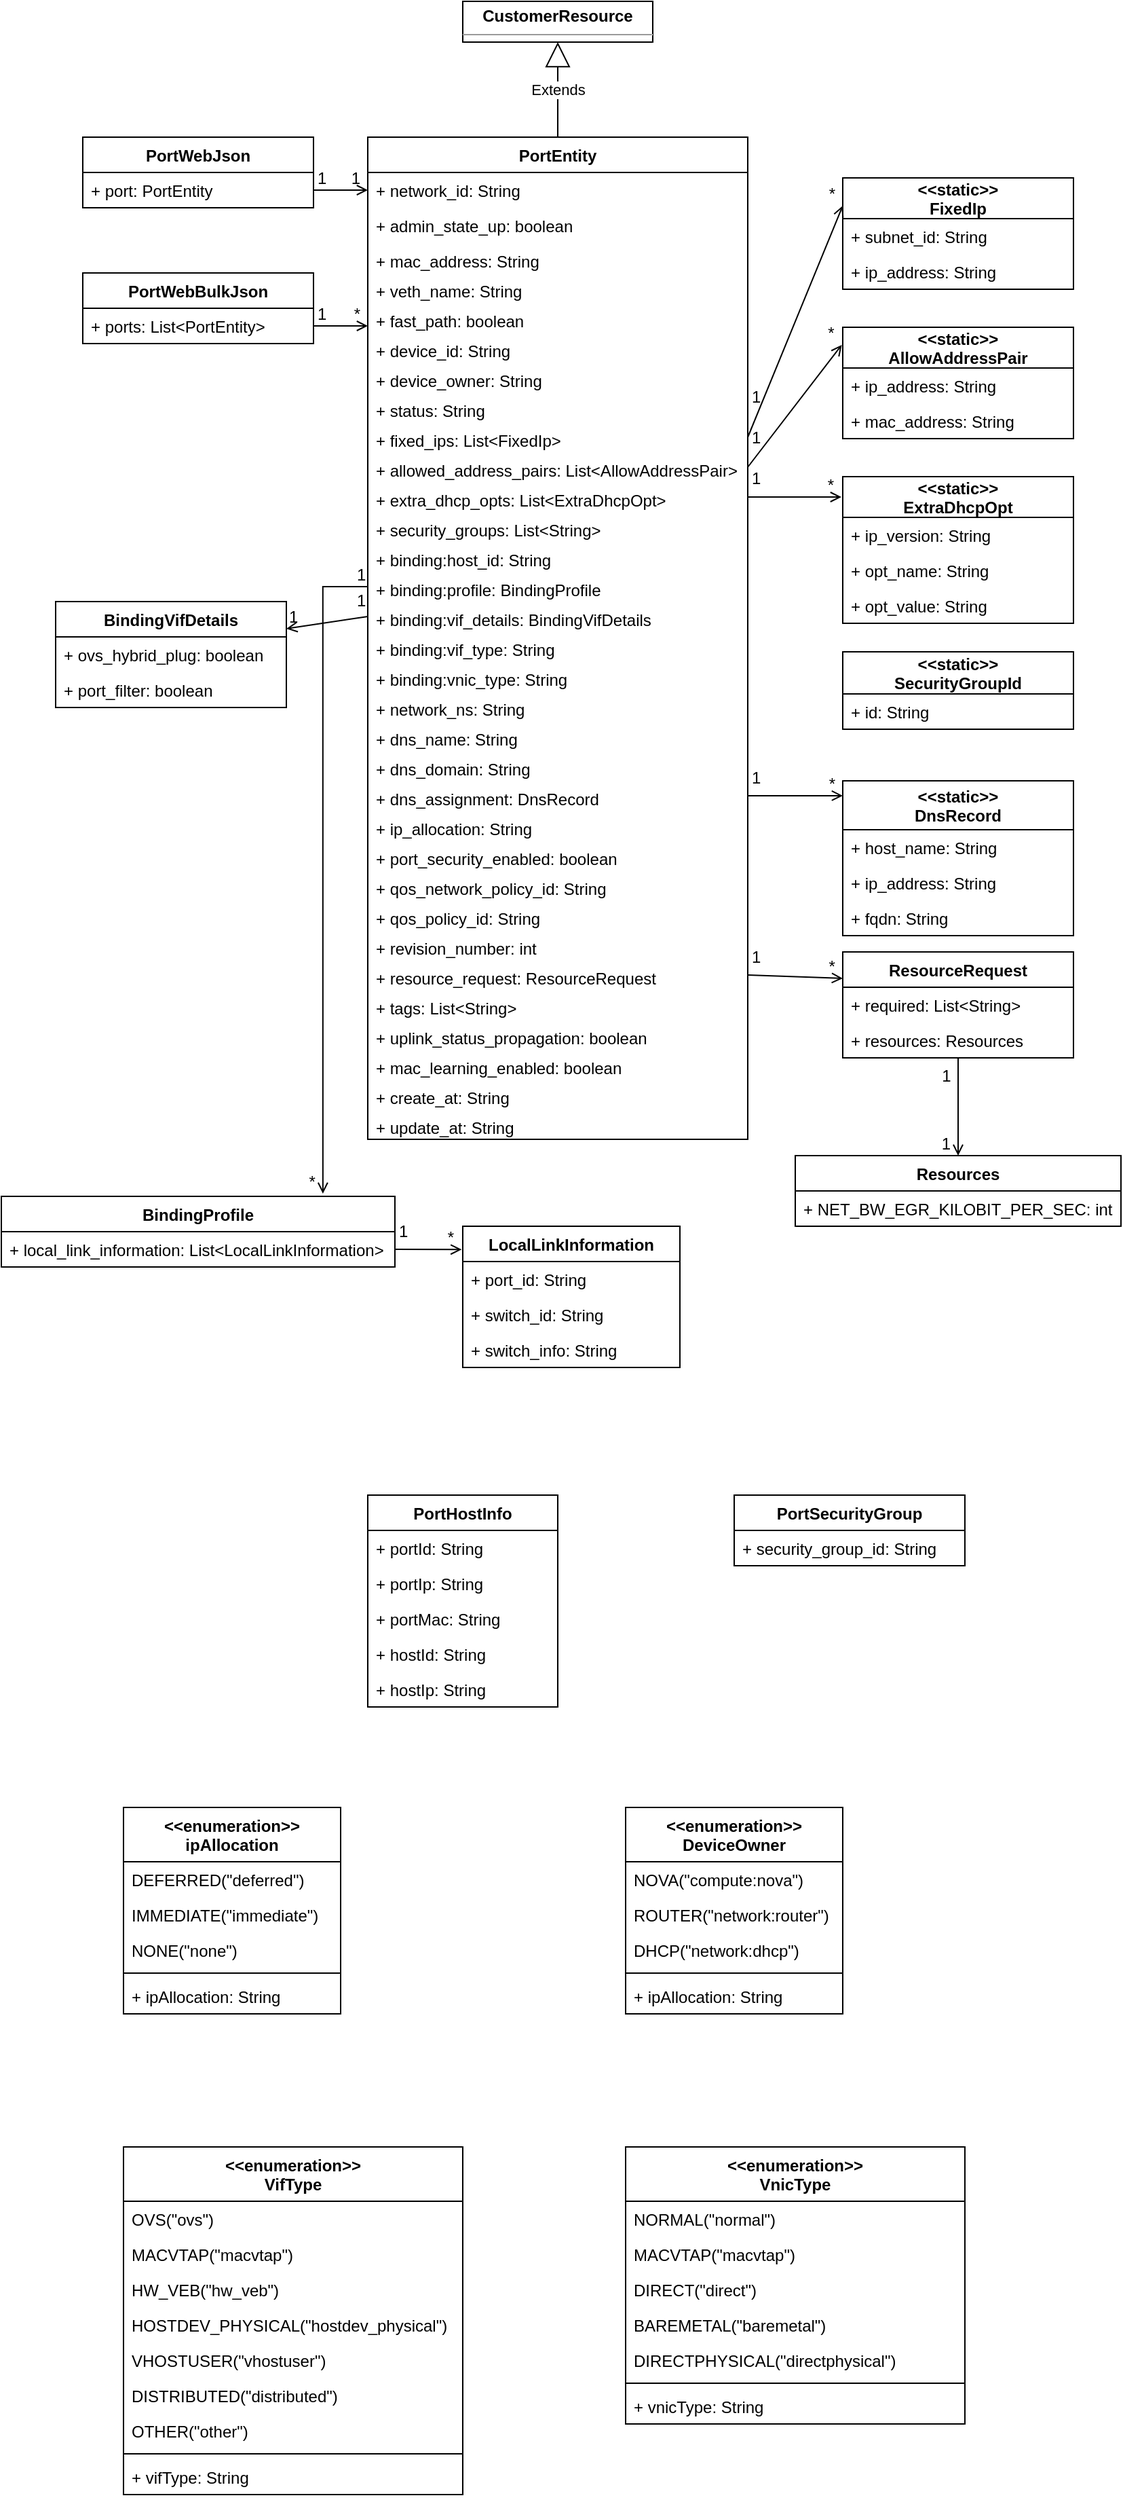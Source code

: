 <mxfile version="13.9.3" type="github">
  <diagram id="9fnl1yyOtG8HGjEEbUFA" name="Page-1">
    <mxGraphModel dx="869" dy="782" grid="1" gridSize="10" guides="1" tooltips="1" connect="1" arrows="1" fold="1" page="1" pageScale="1" pageWidth="850" pageHeight="1100" math="0" shadow="0">
      <root>
        <mxCell id="0" />
        <mxCell id="1" parent="0" />
        <mxCell id="BEwBUcMwAN_doqcmrtSP-1" value="PortEntity" style="swimlane;fontStyle=1;childLayout=stackLayout;horizontal=1;startSize=26;fillColor=none;horizontalStack=0;resizeParent=1;resizeParentMax=0;resizeLast=0;collapsible=1;marginBottom=0;" vertex="1" parent="1">
          <mxGeometry x="290" y="120" width="280" height="738" as="geometry">
            <mxRectangle x="290" y="120" width="80" height="26" as="alternateBounds" />
          </mxGeometry>
        </mxCell>
        <mxCell id="BEwBUcMwAN_doqcmrtSP-54" value="+ network_id: String" style="text;strokeColor=none;fillColor=none;align=left;verticalAlign=top;spacingLeft=4;spacingRight=4;overflow=hidden;rotatable=0;points=[[0,0.5],[1,0.5]];portConstraint=eastwest;" vertex="1" parent="BEwBUcMwAN_doqcmrtSP-1">
          <mxGeometry y="26" width="280" height="26" as="geometry" />
        </mxCell>
        <mxCell id="BEwBUcMwAN_doqcmrtSP-3" value="+ admin_state_up: boolean" style="text;strokeColor=none;fillColor=none;align=left;verticalAlign=top;spacingLeft=4;spacingRight=4;overflow=hidden;rotatable=0;points=[[0,0.5],[1,0.5]];portConstraint=eastwest;" vertex="1" parent="BEwBUcMwAN_doqcmrtSP-1">
          <mxGeometry y="52" width="280" height="26" as="geometry" />
        </mxCell>
        <mxCell id="BEwBUcMwAN_doqcmrtSP-4" value="+ mac_address: String&#xa;" style="text;strokeColor=none;fillColor=none;align=left;verticalAlign=top;spacingLeft=4;spacingRight=4;overflow=hidden;rotatable=0;points=[[0,0.5],[1,0.5]];portConstraint=eastwest;" vertex="1" parent="BEwBUcMwAN_doqcmrtSP-1">
          <mxGeometry y="78" width="280" height="22" as="geometry" />
        </mxCell>
        <mxCell id="BEwBUcMwAN_doqcmrtSP-5" value="+ veth_name: String&#xa;" style="text;strokeColor=none;fillColor=none;align=left;verticalAlign=top;spacingLeft=4;spacingRight=4;overflow=hidden;rotatable=0;points=[[0,0.5],[1,0.5]];portConstraint=eastwest;" vertex="1" parent="BEwBUcMwAN_doqcmrtSP-1">
          <mxGeometry y="100" width="280" height="22" as="geometry" />
        </mxCell>
        <mxCell id="BEwBUcMwAN_doqcmrtSP-6" value="+ fast_path: boolean&#xa;" style="text;strokeColor=none;fillColor=none;align=left;verticalAlign=top;spacingLeft=4;spacingRight=4;overflow=hidden;rotatable=0;points=[[0,0.5],[1,0.5]];portConstraint=eastwest;" vertex="1" parent="BEwBUcMwAN_doqcmrtSP-1">
          <mxGeometry y="122" width="280" height="22" as="geometry" />
        </mxCell>
        <mxCell id="BEwBUcMwAN_doqcmrtSP-7" value="+ device_id: String&#xa;" style="text;strokeColor=none;fillColor=none;align=left;verticalAlign=top;spacingLeft=4;spacingRight=4;overflow=hidden;rotatable=0;points=[[0,0.5],[1,0.5]];portConstraint=eastwest;" vertex="1" parent="BEwBUcMwAN_doqcmrtSP-1">
          <mxGeometry y="144" width="280" height="22" as="geometry" />
        </mxCell>
        <mxCell id="BEwBUcMwAN_doqcmrtSP-8" value="+ device_owner: String&#xa;" style="text;strokeColor=none;fillColor=none;align=left;verticalAlign=top;spacingLeft=4;spacingRight=4;overflow=hidden;rotatable=0;points=[[0,0.5],[1,0.5]];portConstraint=eastwest;" vertex="1" parent="BEwBUcMwAN_doqcmrtSP-1">
          <mxGeometry y="166" width="280" height="22" as="geometry" />
        </mxCell>
        <mxCell id="BEwBUcMwAN_doqcmrtSP-9" value="+ status: String&#xa;" style="text;strokeColor=none;fillColor=none;align=left;verticalAlign=top;spacingLeft=4;spacingRight=4;overflow=hidden;rotatable=0;points=[[0,0.5],[1,0.5]];portConstraint=eastwest;" vertex="1" parent="BEwBUcMwAN_doqcmrtSP-1">
          <mxGeometry y="188" width="280" height="22" as="geometry" />
        </mxCell>
        <mxCell id="BEwBUcMwAN_doqcmrtSP-10" value="+ fixed_ips: List&lt;FixedIp&gt;&#xa;" style="text;strokeColor=none;fillColor=none;align=left;verticalAlign=top;spacingLeft=4;spacingRight=4;overflow=hidden;rotatable=0;points=[[0,0.5],[1,0.5]];portConstraint=eastwest;" vertex="1" parent="BEwBUcMwAN_doqcmrtSP-1">
          <mxGeometry y="210" width="280" height="22" as="geometry" />
        </mxCell>
        <mxCell id="BEwBUcMwAN_doqcmrtSP-11" value="+ allowed_address_pairs: List&lt;AllowAddressPair&gt;&#xa;" style="text;strokeColor=none;fillColor=none;align=left;verticalAlign=top;spacingLeft=4;spacingRight=4;overflow=hidden;rotatable=0;points=[[0,0.5],[1,0.5]];portConstraint=eastwest;" vertex="1" parent="BEwBUcMwAN_doqcmrtSP-1">
          <mxGeometry y="232" width="280" height="22" as="geometry" />
        </mxCell>
        <mxCell id="BEwBUcMwAN_doqcmrtSP-12" value="+ extra_dhcp_opts: List&lt;ExtraDhcpOpt&gt;&#xa;" style="text;strokeColor=none;fillColor=none;align=left;verticalAlign=top;spacingLeft=4;spacingRight=4;overflow=hidden;rotatable=0;points=[[0,0.5],[1,0.5]];portConstraint=eastwest;" vertex="1" parent="BEwBUcMwAN_doqcmrtSP-1">
          <mxGeometry y="254" width="280" height="22" as="geometry" />
        </mxCell>
        <mxCell id="BEwBUcMwAN_doqcmrtSP-13" value="+ security_groups: List&lt;String&gt;&#xa;" style="text;strokeColor=none;fillColor=none;align=left;verticalAlign=top;spacingLeft=4;spacingRight=4;overflow=hidden;rotatable=0;points=[[0,0.5],[1,0.5]];portConstraint=eastwest;" vertex="1" parent="BEwBUcMwAN_doqcmrtSP-1">
          <mxGeometry y="276" width="280" height="22" as="geometry" />
        </mxCell>
        <mxCell id="BEwBUcMwAN_doqcmrtSP-14" value="+ binding:host_id: String" style="text;strokeColor=none;fillColor=none;align=left;verticalAlign=top;spacingLeft=4;spacingRight=4;overflow=hidden;rotatable=0;points=[[0,0.5],[1,0.5]];portConstraint=eastwest;" vertex="1" parent="BEwBUcMwAN_doqcmrtSP-1">
          <mxGeometry y="298" width="280" height="22" as="geometry" />
        </mxCell>
        <mxCell id="BEwBUcMwAN_doqcmrtSP-15" value="+ binding:profile: BindingProfile&#xa;" style="text;strokeColor=none;fillColor=none;align=left;verticalAlign=top;spacingLeft=4;spacingRight=4;overflow=hidden;rotatable=0;points=[[0,0.5],[1,0.5]];portConstraint=eastwest;" vertex="1" parent="BEwBUcMwAN_doqcmrtSP-1">
          <mxGeometry y="320" width="280" height="22" as="geometry" />
        </mxCell>
        <mxCell id="BEwBUcMwAN_doqcmrtSP-16" value="+ binding:vif_details: BindingVifDetails&#xa;" style="text;strokeColor=none;fillColor=none;align=left;verticalAlign=top;spacingLeft=4;spacingRight=4;overflow=hidden;rotatable=0;points=[[0,0.5],[1,0.5]];portConstraint=eastwest;" vertex="1" parent="BEwBUcMwAN_doqcmrtSP-1">
          <mxGeometry y="342" width="280" height="22" as="geometry" />
        </mxCell>
        <mxCell id="BEwBUcMwAN_doqcmrtSP-17" value="+ binding:vif_type: String&#xa;" style="text;strokeColor=none;fillColor=none;align=left;verticalAlign=top;spacingLeft=4;spacingRight=4;overflow=hidden;rotatable=0;points=[[0,0.5],[1,0.5]];portConstraint=eastwest;" vertex="1" parent="BEwBUcMwAN_doqcmrtSP-1">
          <mxGeometry y="364" width="280" height="22" as="geometry" />
        </mxCell>
        <mxCell id="BEwBUcMwAN_doqcmrtSP-18" value="+ binding:vnic_type: String&#xa;" style="text;strokeColor=none;fillColor=none;align=left;verticalAlign=top;spacingLeft=4;spacingRight=4;overflow=hidden;rotatable=0;points=[[0,0.5],[1,0.5]];portConstraint=eastwest;" vertex="1" parent="BEwBUcMwAN_doqcmrtSP-1">
          <mxGeometry y="386" width="280" height="22" as="geometry" />
        </mxCell>
        <mxCell id="BEwBUcMwAN_doqcmrtSP-19" value="+ network_ns: String&#xa;" style="text;strokeColor=none;fillColor=none;align=left;verticalAlign=top;spacingLeft=4;spacingRight=4;overflow=hidden;rotatable=0;points=[[0,0.5],[1,0.5]];portConstraint=eastwest;" vertex="1" parent="BEwBUcMwAN_doqcmrtSP-1">
          <mxGeometry y="408" width="280" height="22" as="geometry" />
        </mxCell>
        <mxCell id="BEwBUcMwAN_doqcmrtSP-20" value="+ dns_name: String&#xa;" style="text;strokeColor=none;fillColor=none;align=left;verticalAlign=top;spacingLeft=4;spacingRight=4;overflow=hidden;rotatable=0;points=[[0,0.5],[1,0.5]];portConstraint=eastwest;" vertex="1" parent="BEwBUcMwAN_doqcmrtSP-1">
          <mxGeometry y="430" width="280" height="22" as="geometry" />
        </mxCell>
        <mxCell id="BEwBUcMwAN_doqcmrtSP-21" value="+ dns_domain: String&#xa;" style="text;strokeColor=none;fillColor=none;align=left;verticalAlign=top;spacingLeft=4;spacingRight=4;overflow=hidden;rotatable=0;points=[[0,0.5],[1,0.5]];portConstraint=eastwest;" vertex="1" parent="BEwBUcMwAN_doqcmrtSP-1">
          <mxGeometry y="452" width="280" height="22" as="geometry" />
        </mxCell>
        <mxCell id="BEwBUcMwAN_doqcmrtSP-22" value="+ dns_assignment: DnsRecord&#xa;" style="text;strokeColor=none;fillColor=none;align=left;verticalAlign=top;spacingLeft=4;spacingRight=4;overflow=hidden;rotatable=0;points=[[0,0.5],[1,0.5]];portConstraint=eastwest;" vertex="1" parent="BEwBUcMwAN_doqcmrtSP-1">
          <mxGeometry y="474" width="280" height="22" as="geometry" />
        </mxCell>
        <mxCell id="BEwBUcMwAN_doqcmrtSP-23" value="+ ip_allocation: String" style="text;strokeColor=none;fillColor=none;align=left;verticalAlign=top;spacingLeft=4;spacingRight=4;overflow=hidden;rotatable=0;points=[[0,0.5],[1,0.5]];portConstraint=eastwest;" vertex="1" parent="BEwBUcMwAN_doqcmrtSP-1">
          <mxGeometry y="496" width="280" height="22" as="geometry" />
        </mxCell>
        <mxCell id="BEwBUcMwAN_doqcmrtSP-24" value="+ port_security_enabled: boolean" style="text;strokeColor=none;fillColor=none;align=left;verticalAlign=top;spacingLeft=4;spacingRight=4;overflow=hidden;rotatable=0;points=[[0,0.5],[1,0.5]];portConstraint=eastwest;" vertex="1" parent="BEwBUcMwAN_doqcmrtSP-1">
          <mxGeometry y="518" width="280" height="22" as="geometry" />
        </mxCell>
        <mxCell id="BEwBUcMwAN_doqcmrtSP-25" value="+ qos_network_policy_id: String" style="text;strokeColor=none;fillColor=none;align=left;verticalAlign=top;spacingLeft=4;spacingRight=4;overflow=hidden;rotatable=0;points=[[0,0.5],[1,0.5]];portConstraint=eastwest;" vertex="1" parent="BEwBUcMwAN_doqcmrtSP-1">
          <mxGeometry y="540" width="280" height="22" as="geometry" />
        </mxCell>
        <mxCell id="BEwBUcMwAN_doqcmrtSP-26" value="+ qos_policy_id: String&#xa;" style="text;strokeColor=none;fillColor=none;align=left;verticalAlign=top;spacingLeft=4;spacingRight=4;overflow=hidden;rotatable=0;points=[[0,0.5],[1,0.5]];portConstraint=eastwest;" vertex="1" parent="BEwBUcMwAN_doqcmrtSP-1">
          <mxGeometry y="562" width="280" height="22" as="geometry" />
        </mxCell>
        <mxCell id="BEwBUcMwAN_doqcmrtSP-31" value="+ revision_number: int&#xa;" style="text;strokeColor=none;fillColor=none;align=left;verticalAlign=top;spacingLeft=4;spacingRight=4;overflow=hidden;rotatable=0;points=[[0,0.5],[1,0.5]];portConstraint=eastwest;" vertex="1" parent="BEwBUcMwAN_doqcmrtSP-1">
          <mxGeometry y="584" width="280" height="22" as="geometry" />
        </mxCell>
        <mxCell id="BEwBUcMwAN_doqcmrtSP-32" value="+ resource_request: ResourceRequest" style="text;strokeColor=none;fillColor=none;align=left;verticalAlign=top;spacingLeft=4;spacingRight=4;overflow=hidden;rotatable=0;points=[[0,0.5],[1,0.5]];portConstraint=eastwest;" vertex="1" parent="BEwBUcMwAN_doqcmrtSP-1">
          <mxGeometry y="606" width="280" height="22" as="geometry" />
        </mxCell>
        <mxCell id="BEwBUcMwAN_doqcmrtSP-33" value="+ tags: List&lt;String&gt;&#xa;" style="text;strokeColor=none;fillColor=none;align=left;verticalAlign=top;spacingLeft=4;spacingRight=4;overflow=hidden;rotatable=0;points=[[0,0.5],[1,0.5]];portConstraint=eastwest;" vertex="1" parent="BEwBUcMwAN_doqcmrtSP-1">
          <mxGeometry y="628" width="280" height="22" as="geometry" />
        </mxCell>
        <mxCell id="BEwBUcMwAN_doqcmrtSP-34" value="+ uplink_status_propagation: boolean&#xa;" style="text;strokeColor=none;fillColor=none;align=left;verticalAlign=top;spacingLeft=4;spacingRight=4;overflow=hidden;rotatable=0;points=[[0,0.5],[1,0.5]];portConstraint=eastwest;" vertex="1" parent="BEwBUcMwAN_doqcmrtSP-1">
          <mxGeometry y="650" width="280" height="22" as="geometry" />
        </mxCell>
        <mxCell id="BEwBUcMwAN_doqcmrtSP-35" value="+ mac_learning_enabled: boolean&#xa;" style="text;strokeColor=none;fillColor=none;align=left;verticalAlign=top;spacingLeft=4;spacingRight=4;overflow=hidden;rotatable=0;points=[[0,0.5],[1,0.5]];portConstraint=eastwest;" vertex="1" parent="BEwBUcMwAN_doqcmrtSP-1">
          <mxGeometry y="672" width="280" height="22" as="geometry" />
        </mxCell>
        <mxCell id="BEwBUcMwAN_doqcmrtSP-38" value="+ create_at: String&#xa;" style="text;strokeColor=none;fillColor=none;align=left;verticalAlign=top;spacingLeft=4;spacingRight=4;overflow=hidden;rotatable=0;points=[[0,0.5],[1,0.5]];portConstraint=eastwest;" vertex="1" parent="BEwBUcMwAN_doqcmrtSP-1">
          <mxGeometry y="694" width="280" height="22" as="geometry" />
        </mxCell>
        <mxCell id="BEwBUcMwAN_doqcmrtSP-39" value="+ update_at: String&#xa;" style="text;strokeColor=none;fillColor=none;align=left;verticalAlign=top;spacingLeft=4;spacingRight=4;overflow=hidden;rotatable=0;points=[[0,0.5],[1,0.5]];portConstraint=eastwest;" vertex="1" parent="BEwBUcMwAN_doqcmrtSP-1">
          <mxGeometry y="716" width="280" height="22" as="geometry" />
        </mxCell>
        <mxCell id="BEwBUcMwAN_doqcmrtSP-40" value="Extends" style="endArrow=block;endSize=16;endFill=0;html=1;exitX=0.5;exitY=0;exitDx=0;exitDy=0;entryX=0.5;entryY=1;entryDx=0;entryDy=0;" edge="1" parent="1" source="BEwBUcMwAN_doqcmrtSP-1" target="BEwBUcMwAN_doqcmrtSP-46">
          <mxGeometry width="160" relative="1" as="geometry">
            <mxPoint x="300" y="30" as="sourcePoint" />
            <mxPoint x="405" y="40" as="targetPoint" />
          </mxGeometry>
        </mxCell>
        <mxCell id="BEwBUcMwAN_doqcmrtSP-41" value="PortWebJson" style="swimlane;fontStyle=1;childLayout=stackLayout;horizontal=1;startSize=26;fillColor=none;horizontalStack=0;resizeParent=1;resizeParentMax=0;resizeLast=0;collapsible=1;marginBottom=0;" vertex="1" parent="1">
          <mxGeometry x="80" y="120" width="170" height="52" as="geometry" />
        </mxCell>
        <mxCell id="BEwBUcMwAN_doqcmrtSP-42" value="+ port: PortEntity" style="text;strokeColor=none;fillColor=none;align=left;verticalAlign=top;spacingLeft=4;spacingRight=4;overflow=hidden;rotatable=0;points=[[0,0.5],[1,0.5]];portConstraint=eastwest;" vertex="1" parent="BEwBUcMwAN_doqcmrtSP-41">
          <mxGeometry y="26" width="170" height="26" as="geometry" />
        </mxCell>
        <mxCell id="BEwBUcMwAN_doqcmrtSP-43" value="" style="endArrow=open;shadow=0;strokeWidth=1;rounded=0;endFill=1;edgeStyle=elbowEdgeStyle;elbow=vertical;" edge="1" parent="1" source="BEwBUcMwAN_doqcmrtSP-42" target="BEwBUcMwAN_doqcmrtSP-1">
          <mxGeometry x="0.5" y="41" relative="1" as="geometry">
            <mxPoint x="160" y="200" as="sourcePoint" />
            <mxPoint x="260" y="200" as="targetPoint" />
            <mxPoint x="-40" y="32" as="offset" />
            <Array as="points">
              <mxPoint x="260" y="159" />
              <mxPoint x="250" y="180" />
              <mxPoint x="270" y="159" />
              <mxPoint x="260" y="139" />
              <mxPoint x="280" y="85" />
            </Array>
          </mxGeometry>
        </mxCell>
        <mxCell id="BEwBUcMwAN_doqcmrtSP-44" value="1" style="resizable=0;align=left;verticalAlign=bottom;labelBackgroundColor=none;fontSize=12;" connectable="0" vertex="1" parent="BEwBUcMwAN_doqcmrtSP-43">
          <mxGeometry x="-1" relative="1" as="geometry">
            <mxPoint x="1" as="offset" />
          </mxGeometry>
        </mxCell>
        <mxCell id="BEwBUcMwAN_doqcmrtSP-45" value="1" style="resizable=0;align=right;verticalAlign=bottom;labelBackgroundColor=none;fontSize=12;" connectable="0" vertex="1" parent="BEwBUcMwAN_doqcmrtSP-43">
          <mxGeometry x="1" relative="1" as="geometry">
            <mxPoint x="-4" as="offset" />
          </mxGeometry>
        </mxCell>
        <mxCell id="BEwBUcMwAN_doqcmrtSP-46" value="&lt;p style=&quot;margin: 0px ; margin-top: 4px ; text-align: center&quot;&gt;&lt;b&gt;CustomerResource&lt;/b&gt;&lt;/p&gt;&lt;hr size=&quot;1&quot;&gt;&lt;div style=&quot;height: 2px&quot;&gt;&lt;/div&gt;" style="verticalAlign=top;align=left;overflow=fill;fontSize=12;fontFamily=Helvetica;html=1;" vertex="1" parent="1">
          <mxGeometry x="360" y="20" width="140" height="30" as="geometry" />
        </mxCell>
        <mxCell id="BEwBUcMwAN_doqcmrtSP-47" value="PortWebBulkJson" style="swimlane;fontStyle=1;childLayout=stackLayout;horizontal=1;startSize=26;fillColor=none;horizontalStack=0;resizeParent=1;resizeParentMax=0;resizeLast=0;collapsible=1;marginBottom=0;" vertex="1" parent="1">
          <mxGeometry x="80" y="220" width="170" height="52" as="geometry" />
        </mxCell>
        <mxCell id="BEwBUcMwAN_doqcmrtSP-48" value="+ ports: List&lt;PortEntity&gt;" style="text;strokeColor=none;fillColor=none;align=left;verticalAlign=top;spacingLeft=4;spacingRight=4;overflow=hidden;rotatable=0;points=[[0,0.5],[1,0.5]];portConstraint=eastwest;" vertex="1" parent="BEwBUcMwAN_doqcmrtSP-47">
          <mxGeometry y="26" width="170" height="26" as="geometry" />
        </mxCell>
        <mxCell id="BEwBUcMwAN_doqcmrtSP-49" value="" style="endArrow=open;shadow=0;strokeWidth=1;rounded=0;endFill=1;edgeStyle=elbowEdgeStyle;elbow=vertical;" edge="1" parent="1" source="BEwBUcMwAN_doqcmrtSP-48" target="BEwBUcMwAN_doqcmrtSP-1">
          <mxGeometry x="0.5" y="41" relative="1" as="geometry">
            <mxPoint x="260" y="169" as="sourcePoint" />
            <mxPoint x="300" y="169" as="targetPoint" />
            <mxPoint x="-40" y="32" as="offset" />
            <Array as="points">
              <mxPoint x="280" y="259" />
              <mxPoint x="260" y="190" />
              <mxPoint x="280" y="169" />
              <mxPoint x="270" y="149" />
              <mxPoint x="290" y="95" />
            </Array>
          </mxGeometry>
        </mxCell>
        <mxCell id="BEwBUcMwAN_doqcmrtSP-50" value="1" style="resizable=0;align=left;verticalAlign=bottom;labelBackgroundColor=none;fontSize=12;" connectable="0" vertex="1" parent="BEwBUcMwAN_doqcmrtSP-49">
          <mxGeometry x="-1" relative="1" as="geometry">
            <mxPoint x="1" as="offset" />
          </mxGeometry>
        </mxCell>
        <mxCell id="BEwBUcMwAN_doqcmrtSP-51" value="*" style="resizable=0;align=right;verticalAlign=bottom;labelBackgroundColor=none;fontSize=12;" connectable="0" vertex="1" parent="BEwBUcMwAN_doqcmrtSP-49">
          <mxGeometry x="1" relative="1" as="geometry">
            <mxPoint x="-4" as="offset" />
          </mxGeometry>
        </mxCell>
        <mxCell id="BEwBUcMwAN_doqcmrtSP-55" value="&lt;&lt;static&gt;&gt;&#xa;FixedIp" style="swimlane;fontStyle=1;childLayout=stackLayout;horizontal=1;startSize=30;fillColor=none;horizontalStack=0;resizeParent=1;resizeParentMax=0;resizeLast=0;collapsible=1;marginBottom=0;" vertex="1" parent="1">
          <mxGeometry x="640" y="150" width="170" height="82" as="geometry" />
        </mxCell>
        <mxCell id="BEwBUcMwAN_doqcmrtSP-56" value="+ subnet_id: String" style="text;strokeColor=none;fillColor=none;align=left;verticalAlign=top;spacingLeft=4;spacingRight=4;overflow=hidden;rotatable=0;points=[[0,0.5],[1,0.5]];portConstraint=eastwest;" vertex="1" parent="BEwBUcMwAN_doqcmrtSP-55">
          <mxGeometry y="30" width="170" height="26" as="geometry" />
        </mxCell>
        <mxCell id="BEwBUcMwAN_doqcmrtSP-57" value="+ ip_address: String" style="text;strokeColor=none;fillColor=none;align=left;verticalAlign=top;spacingLeft=4;spacingRight=4;overflow=hidden;rotatable=0;points=[[0,0.5],[1,0.5]];portConstraint=eastwest;" vertex="1" parent="BEwBUcMwAN_doqcmrtSP-55">
          <mxGeometry y="56" width="170" height="26" as="geometry" />
        </mxCell>
        <mxCell id="BEwBUcMwAN_doqcmrtSP-58" value="&lt;&lt;static&gt;&gt;&#xa;AllowAddressPair" style="swimlane;fontStyle=1;childLayout=stackLayout;horizontal=1;startSize=30;fillColor=none;horizontalStack=0;resizeParent=1;resizeParentMax=0;resizeLast=0;collapsible=1;marginBottom=0;" vertex="1" parent="1">
          <mxGeometry x="640" y="260" width="170" height="82" as="geometry" />
        </mxCell>
        <mxCell id="BEwBUcMwAN_doqcmrtSP-60" value="+ ip_address: String" style="text;strokeColor=none;fillColor=none;align=left;verticalAlign=top;spacingLeft=4;spacingRight=4;overflow=hidden;rotatable=0;points=[[0,0.5],[1,0.5]];portConstraint=eastwest;" vertex="1" parent="BEwBUcMwAN_doqcmrtSP-58">
          <mxGeometry y="30" width="170" height="26" as="geometry" />
        </mxCell>
        <mxCell id="BEwBUcMwAN_doqcmrtSP-59" value="+ mac_address: String" style="text;strokeColor=none;fillColor=none;align=left;verticalAlign=top;spacingLeft=4;spacingRight=4;overflow=hidden;rotatable=0;points=[[0,0.5],[1,0.5]];portConstraint=eastwest;" vertex="1" parent="BEwBUcMwAN_doqcmrtSP-58">
          <mxGeometry y="56" width="170" height="26" as="geometry" />
        </mxCell>
        <mxCell id="BEwBUcMwAN_doqcmrtSP-61" value="&lt;&lt;static&gt;&gt;&#xa;ExtraDhcpOpt" style="swimlane;fontStyle=1;childLayout=stackLayout;horizontal=1;startSize=30;fillColor=none;horizontalStack=0;resizeParent=1;resizeParentMax=0;resizeLast=0;collapsible=1;marginBottom=0;" vertex="1" parent="1">
          <mxGeometry x="640" y="370" width="170" height="108" as="geometry" />
        </mxCell>
        <mxCell id="BEwBUcMwAN_doqcmrtSP-62" value="+ ip_version: String" style="text;strokeColor=none;fillColor=none;align=left;verticalAlign=top;spacingLeft=4;spacingRight=4;overflow=hidden;rotatable=0;points=[[0,0.5],[1,0.5]];portConstraint=eastwest;" vertex="1" parent="BEwBUcMwAN_doqcmrtSP-61">
          <mxGeometry y="30" width="170" height="26" as="geometry" />
        </mxCell>
        <mxCell id="BEwBUcMwAN_doqcmrtSP-63" value="+ opt_name: String" style="text;strokeColor=none;fillColor=none;align=left;verticalAlign=top;spacingLeft=4;spacingRight=4;overflow=hidden;rotatable=0;points=[[0,0.5],[1,0.5]];portConstraint=eastwest;" vertex="1" parent="BEwBUcMwAN_doqcmrtSP-61">
          <mxGeometry y="56" width="170" height="26" as="geometry" />
        </mxCell>
        <mxCell id="BEwBUcMwAN_doqcmrtSP-64" value="+ opt_value: String" style="text;strokeColor=none;fillColor=none;align=left;verticalAlign=top;spacingLeft=4;spacingRight=4;overflow=hidden;rotatable=0;points=[[0,0.5],[1,0.5]];portConstraint=eastwest;" vertex="1" parent="BEwBUcMwAN_doqcmrtSP-61">
          <mxGeometry y="82" width="170" height="26" as="geometry" />
        </mxCell>
        <mxCell id="BEwBUcMwAN_doqcmrtSP-65" value="&lt;&lt;static&gt;&gt;&#xa;SecurityGroupId" style="swimlane;fontStyle=1;childLayout=stackLayout;horizontal=1;startSize=31;fillColor=none;horizontalStack=0;resizeParent=1;resizeParentMax=0;resizeLast=0;collapsible=1;marginBottom=0;" vertex="1" parent="1">
          <mxGeometry x="640" y="499" width="170" height="57" as="geometry" />
        </mxCell>
        <mxCell id="BEwBUcMwAN_doqcmrtSP-66" value="+ id: String" style="text;strokeColor=none;fillColor=none;align=left;verticalAlign=top;spacingLeft=4;spacingRight=4;overflow=hidden;rotatable=0;points=[[0,0.5],[1,0.5]];portConstraint=eastwest;" vertex="1" parent="BEwBUcMwAN_doqcmrtSP-65">
          <mxGeometry y="31" width="170" height="26" as="geometry" />
        </mxCell>
        <mxCell id="BEwBUcMwAN_doqcmrtSP-68" value="&lt;&lt;static&gt;&gt;&#xa;DnsRecord" style="swimlane;fontStyle=1;childLayout=stackLayout;horizontal=1;startSize=36;fillColor=none;horizontalStack=0;resizeParent=1;resizeParentMax=0;resizeLast=0;collapsible=1;marginBottom=0;" vertex="1" parent="1">
          <mxGeometry x="640" y="594" width="170" height="114" as="geometry" />
        </mxCell>
        <mxCell id="BEwBUcMwAN_doqcmrtSP-69" value="+ host_name: String" style="text;strokeColor=none;fillColor=none;align=left;verticalAlign=top;spacingLeft=4;spacingRight=4;overflow=hidden;rotatable=0;points=[[0,0.5],[1,0.5]];portConstraint=eastwest;" vertex="1" parent="BEwBUcMwAN_doqcmrtSP-68">
          <mxGeometry y="36" width="170" height="26" as="geometry" />
        </mxCell>
        <mxCell id="BEwBUcMwAN_doqcmrtSP-70" value="+ ip_address: String" style="text;strokeColor=none;fillColor=none;align=left;verticalAlign=top;spacingLeft=4;spacingRight=4;overflow=hidden;rotatable=0;points=[[0,0.5],[1,0.5]];portConstraint=eastwest;" vertex="1" parent="BEwBUcMwAN_doqcmrtSP-68">
          <mxGeometry y="62" width="170" height="26" as="geometry" />
        </mxCell>
        <mxCell id="BEwBUcMwAN_doqcmrtSP-71" value="+ fqdn: String" style="text;strokeColor=none;fillColor=none;align=left;verticalAlign=top;spacingLeft=4;spacingRight=4;overflow=hidden;rotatable=0;points=[[0,0.5],[1,0.5]];portConstraint=eastwest;" vertex="1" parent="BEwBUcMwAN_doqcmrtSP-68">
          <mxGeometry y="88" width="170" height="26" as="geometry" />
        </mxCell>
        <mxCell id="BEwBUcMwAN_doqcmrtSP-72" value="BindingProfile" style="swimlane;fontStyle=1;childLayout=stackLayout;horizontal=1;startSize=26;fillColor=none;horizontalStack=0;resizeParent=1;resizeParentMax=0;resizeLast=0;collapsible=1;marginBottom=0;" vertex="1" parent="1">
          <mxGeometry x="20" y="900" width="290" height="52" as="geometry" />
        </mxCell>
        <mxCell id="BEwBUcMwAN_doqcmrtSP-73" value="+ local_link_information: List&lt;LocalLinkInformation&gt;" style="text;strokeColor=none;fillColor=none;align=left;verticalAlign=top;spacingLeft=4;spacingRight=4;overflow=hidden;rotatable=0;points=[[0,0.5],[1,0.5]];portConstraint=eastwest;" vertex="1" parent="BEwBUcMwAN_doqcmrtSP-72">
          <mxGeometry y="26" width="290" height="26" as="geometry" />
        </mxCell>
        <mxCell id="BEwBUcMwAN_doqcmrtSP-74" value="LocalLinkInformation" style="swimlane;fontStyle=1;childLayout=stackLayout;horizontal=1;startSize=26;fillColor=none;horizontalStack=0;resizeParent=1;resizeParentMax=0;resizeLast=0;collapsible=1;marginBottom=0;" vertex="1" parent="1">
          <mxGeometry x="360" y="922" width="160" height="104" as="geometry" />
        </mxCell>
        <mxCell id="BEwBUcMwAN_doqcmrtSP-75" value="+ port_id: String" style="text;strokeColor=none;fillColor=none;align=left;verticalAlign=top;spacingLeft=4;spacingRight=4;overflow=hidden;rotatable=0;points=[[0,0.5],[1,0.5]];portConstraint=eastwest;" vertex="1" parent="BEwBUcMwAN_doqcmrtSP-74">
          <mxGeometry y="26" width="160" height="26" as="geometry" />
        </mxCell>
        <mxCell id="BEwBUcMwAN_doqcmrtSP-76" value="+ switch_id: String" style="text;strokeColor=none;fillColor=none;align=left;verticalAlign=top;spacingLeft=4;spacingRight=4;overflow=hidden;rotatable=0;points=[[0,0.5],[1,0.5]];portConstraint=eastwest;" vertex="1" parent="BEwBUcMwAN_doqcmrtSP-74">
          <mxGeometry y="52" width="160" height="26" as="geometry" />
        </mxCell>
        <mxCell id="BEwBUcMwAN_doqcmrtSP-77" value="+ switch_info: String" style="text;strokeColor=none;fillColor=none;align=left;verticalAlign=top;spacingLeft=4;spacingRight=4;overflow=hidden;rotatable=0;points=[[0,0.5],[1,0.5]];portConstraint=eastwest;" vertex="1" parent="BEwBUcMwAN_doqcmrtSP-74">
          <mxGeometry y="78" width="160" height="26" as="geometry" />
        </mxCell>
        <mxCell id="BEwBUcMwAN_doqcmrtSP-78" value="BindingVifDetails" style="swimlane;fontStyle=1;childLayout=stackLayout;horizontal=1;startSize=26;fillColor=none;horizontalStack=0;resizeParent=1;resizeParentMax=0;resizeLast=0;collapsible=1;marginBottom=0;" vertex="1" parent="1">
          <mxGeometry x="60" y="462" width="170" height="78" as="geometry" />
        </mxCell>
        <mxCell id="BEwBUcMwAN_doqcmrtSP-79" value="+ ovs_hybrid_plug: boolean" style="text;strokeColor=none;fillColor=none;align=left;verticalAlign=top;spacingLeft=4;spacingRight=4;overflow=hidden;rotatable=0;points=[[0,0.5],[1,0.5]];portConstraint=eastwest;" vertex="1" parent="BEwBUcMwAN_doqcmrtSP-78">
          <mxGeometry y="26" width="170" height="26" as="geometry" />
        </mxCell>
        <mxCell id="BEwBUcMwAN_doqcmrtSP-80" value="+ port_filter: boolean" style="text;strokeColor=none;fillColor=none;align=left;verticalAlign=top;spacingLeft=4;spacingRight=4;overflow=hidden;rotatable=0;points=[[0,0.5],[1,0.5]];portConstraint=eastwest;" vertex="1" parent="BEwBUcMwAN_doqcmrtSP-78">
          <mxGeometry y="52" width="170" height="26" as="geometry" />
        </mxCell>
        <mxCell id="BEwBUcMwAN_doqcmrtSP-81" value="" style="endArrow=open;shadow=0;strokeWidth=1;rounded=0;endFill=1;elbow=vertical;entryX=0;entryY=0.25;entryDx=0;entryDy=0;exitX=1;exitY=0.5;exitDx=0;exitDy=0;" edge="1" parent="1" source="BEwBUcMwAN_doqcmrtSP-10" target="BEwBUcMwAN_doqcmrtSP-55">
          <mxGeometry x="0.5" y="41" relative="1" as="geometry">
            <mxPoint x="580" y="208.41" as="sourcePoint" />
            <mxPoint x="620" y="208.41" as="targetPoint" />
            <mxPoint x="-40" y="32" as="offset" />
          </mxGeometry>
        </mxCell>
        <mxCell id="BEwBUcMwAN_doqcmrtSP-82" value="1" style="resizable=0;align=left;verticalAlign=bottom;labelBackgroundColor=none;fontSize=12;" connectable="0" vertex="1" parent="BEwBUcMwAN_doqcmrtSP-81">
          <mxGeometry x="-1" relative="1" as="geometry">
            <mxPoint x="1" y="-21" as="offset" />
          </mxGeometry>
        </mxCell>
        <mxCell id="BEwBUcMwAN_doqcmrtSP-83" value="*" style="resizable=0;align=right;verticalAlign=bottom;labelBackgroundColor=none;fontSize=12;" connectable="0" vertex="1" parent="BEwBUcMwAN_doqcmrtSP-81">
          <mxGeometry x="1" relative="1" as="geometry">
            <mxPoint x="-4" as="offset" />
          </mxGeometry>
        </mxCell>
        <mxCell id="BEwBUcMwAN_doqcmrtSP-84" value="" style="endArrow=open;shadow=0;strokeWidth=1;rounded=0;endFill=1;elbow=vertical;entryX=-0.004;entryY=0.158;entryDx=0;entryDy=0;entryPerimeter=0;exitX=1;exitY=0.5;exitDx=0;exitDy=0;" edge="1" parent="1" source="BEwBUcMwAN_doqcmrtSP-11" target="BEwBUcMwAN_doqcmrtSP-58">
          <mxGeometry x="0.5" y="41" relative="1" as="geometry">
            <mxPoint x="570.0" y="371.5" as="sourcePoint" />
            <mxPoint x="640.0" y="200" as="targetPoint" />
            <mxPoint x="-40" y="32" as="offset" />
          </mxGeometry>
        </mxCell>
        <mxCell id="BEwBUcMwAN_doqcmrtSP-85" value="1" style="resizable=0;align=left;verticalAlign=bottom;labelBackgroundColor=none;fontSize=12;" connectable="0" vertex="1" parent="BEwBUcMwAN_doqcmrtSP-84">
          <mxGeometry x="-1" relative="1" as="geometry">
            <mxPoint x="1" y="-13" as="offset" />
          </mxGeometry>
        </mxCell>
        <mxCell id="BEwBUcMwAN_doqcmrtSP-86" value="*" style="resizable=0;align=right;verticalAlign=bottom;labelBackgroundColor=none;fontSize=12;" connectable="0" vertex="1" parent="BEwBUcMwAN_doqcmrtSP-84">
          <mxGeometry x="1" relative="1" as="geometry">
            <mxPoint x="-4" as="offset" />
          </mxGeometry>
        </mxCell>
        <mxCell id="BEwBUcMwAN_doqcmrtSP-87" value="" style="endArrow=open;shadow=0;strokeWidth=1;rounded=0;endFill=1;elbow=vertical;exitX=1;exitY=0.5;exitDx=0;exitDy=0;" edge="1" parent="1" source="BEwBUcMwAN_doqcmrtSP-12">
          <mxGeometry x="0.5" y="41" relative="1" as="geometry">
            <mxPoint x="570.0" y="460" as="sourcePoint" />
            <mxPoint x="639" y="385" as="targetPoint" />
            <mxPoint x="-40" y="32" as="offset" />
          </mxGeometry>
        </mxCell>
        <mxCell id="BEwBUcMwAN_doqcmrtSP-88" value="1" style="resizable=0;align=left;verticalAlign=bottom;labelBackgroundColor=none;fontSize=12;" connectable="0" vertex="1" parent="BEwBUcMwAN_doqcmrtSP-87">
          <mxGeometry x="-1" relative="1" as="geometry">
            <mxPoint x="1" y="-5" as="offset" />
          </mxGeometry>
        </mxCell>
        <mxCell id="BEwBUcMwAN_doqcmrtSP-89" value="*" style="resizable=0;align=right;verticalAlign=bottom;labelBackgroundColor=none;fontSize=12;" connectable="0" vertex="1" parent="BEwBUcMwAN_doqcmrtSP-87">
          <mxGeometry x="1" relative="1" as="geometry">
            <mxPoint x="-4" as="offset" />
          </mxGeometry>
        </mxCell>
        <mxCell id="BEwBUcMwAN_doqcmrtSP-90" value="" style="endArrow=open;shadow=0;strokeWidth=1;rounded=0;endFill=1;elbow=vertical;entryX=0;entryY=0.096;entryDx=0;entryDy=0;entryPerimeter=0;" edge="1" parent="1" source="BEwBUcMwAN_doqcmrtSP-22" target="BEwBUcMwAN_doqcmrtSP-68">
          <mxGeometry x="0.5" y="41" relative="1" as="geometry">
            <mxPoint x="570.0" y="602.68" as="sourcePoint" />
            <mxPoint x="639.32" y="520.004" as="targetPoint" />
            <mxPoint x="-40" y="32" as="offset" />
          </mxGeometry>
        </mxCell>
        <mxCell id="BEwBUcMwAN_doqcmrtSP-91" value="1" style="resizable=0;align=left;verticalAlign=bottom;labelBackgroundColor=none;fontSize=12;" connectable="0" vertex="1" parent="BEwBUcMwAN_doqcmrtSP-90">
          <mxGeometry x="-1" relative="1" as="geometry">
            <mxPoint x="1" y="-4.32" as="offset" />
          </mxGeometry>
        </mxCell>
        <mxCell id="BEwBUcMwAN_doqcmrtSP-92" value="*" style="resizable=0;align=right;verticalAlign=bottom;labelBackgroundColor=none;fontSize=12;" connectable="0" vertex="1" parent="BEwBUcMwAN_doqcmrtSP-90">
          <mxGeometry x="1" relative="1" as="geometry">
            <mxPoint x="-4" as="offset" />
          </mxGeometry>
        </mxCell>
        <mxCell id="BEwBUcMwAN_doqcmrtSP-93" value="ResourceRequest" style="swimlane;fontStyle=1;childLayout=stackLayout;horizontal=1;startSize=26;fillColor=none;horizontalStack=0;resizeParent=1;resizeParentMax=0;resizeLast=0;collapsible=1;marginBottom=0;" vertex="1" parent="1">
          <mxGeometry x="640" y="720" width="170" height="78" as="geometry" />
        </mxCell>
        <mxCell id="BEwBUcMwAN_doqcmrtSP-94" value="+ required: List&lt;String&gt;" style="text;strokeColor=none;fillColor=none;align=left;verticalAlign=top;spacingLeft=4;spacingRight=4;overflow=hidden;rotatable=0;points=[[0,0.5],[1,0.5]];portConstraint=eastwest;" vertex="1" parent="BEwBUcMwAN_doqcmrtSP-93">
          <mxGeometry y="26" width="170" height="26" as="geometry" />
        </mxCell>
        <mxCell id="BEwBUcMwAN_doqcmrtSP-95" value="+ resources: Resources" style="text;strokeColor=none;fillColor=none;align=left;verticalAlign=top;spacingLeft=4;spacingRight=4;overflow=hidden;rotatable=0;points=[[0,0.5],[1,0.5]];portConstraint=eastwest;" vertex="1" parent="BEwBUcMwAN_doqcmrtSP-93">
          <mxGeometry y="52" width="170" height="26" as="geometry" />
        </mxCell>
        <mxCell id="BEwBUcMwAN_doqcmrtSP-96" value="" style="endArrow=open;shadow=0;strokeWidth=1;rounded=0;endFill=1;elbow=vertical;exitX=1;exitY=0.5;exitDx=0;exitDy=0;entryX=0;entryY=0.25;entryDx=0;entryDy=0;" edge="1" parent="1" source="BEwBUcMwAN_doqcmrtSP-32" target="BEwBUcMwAN_doqcmrtSP-93">
          <mxGeometry x="0.5" y="41" relative="1" as="geometry">
            <mxPoint x="570.0" y="740.343" as="sourcePoint" />
            <mxPoint x="637" y="732" as="targetPoint" />
            <mxPoint x="-40" y="32" as="offset" />
          </mxGeometry>
        </mxCell>
        <mxCell id="BEwBUcMwAN_doqcmrtSP-97" value="1" style="resizable=0;align=left;verticalAlign=bottom;labelBackgroundColor=none;fontSize=12;" connectable="0" vertex="1" parent="BEwBUcMwAN_doqcmrtSP-96">
          <mxGeometry x="-1" relative="1" as="geometry">
            <mxPoint x="1" y="-4.32" as="offset" />
          </mxGeometry>
        </mxCell>
        <mxCell id="BEwBUcMwAN_doqcmrtSP-98" value="*" style="resizable=0;align=right;verticalAlign=bottom;labelBackgroundColor=none;fontSize=12;" connectable="0" vertex="1" parent="BEwBUcMwAN_doqcmrtSP-96">
          <mxGeometry x="1" relative="1" as="geometry">
            <mxPoint x="-4" as="offset" />
          </mxGeometry>
        </mxCell>
        <mxCell id="BEwBUcMwAN_doqcmrtSP-99" value="Resources" style="swimlane;fontStyle=1;childLayout=stackLayout;horizontal=1;startSize=26;fillColor=none;horizontalStack=0;resizeParent=1;resizeParentMax=0;resizeLast=0;collapsible=1;marginBottom=0;" vertex="1" parent="1">
          <mxGeometry x="605" y="870" width="240" height="52" as="geometry" />
        </mxCell>
        <mxCell id="BEwBUcMwAN_doqcmrtSP-100" value="+ NET_BW_EGR_KILOBIT_PER_SEC: int" style="text;strokeColor=none;fillColor=none;align=left;verticalAlign=top;spacingLeft=4;spacingRight=4;overflow=hidden;rotatable=0;points=[[0,0.5],[1,0.5]];portConstraint=eastwest;" vertex="1" parent="BEwBUcMwAN_doqcmrtSP-99">
          <mxGeometry y="26" width="240" height="26" as="geometry" />
        </mxCell>
        <mxCell id="BEwBUcMwAN_doqcmrtSP-101" value="" style="endArrow=open;shadow=0;strokeWidth=1;rounded=0;endFill=1;elbow=vertical;entryX=0.5;entryY=0;entryDx=0;entryDy=0;" edge="1" parent="1" source="BEwBUcMwAN_doqcmrtSP-95" target="BEwBUcMwAN_doqcmrtSP-99">
          <mxGeometry x="0.5" y="41" relative="1" as="geometry">
            <mxPoint x="590.0" y="810.0" as="sourcePoint" />
            <mxPoint x="660.0" y="812.5" as="targetPoint" />
            <mxPoint x="-40" y="32" as="offset" />
          </mxGeometry>
        </mxCell>
        <mxCell id="BEwBUcMwAN_doqcmrtSP-102" value="1" style="resizable=0;align=left;verticalAlign=bottom;labelBackgroundColor=none;fontSize=12;" connectable="0" vertex="1" parent="BEwBUcMwAN_doqcmrtSP-101">
          <mxGeometry x="-1" relative="1" as="geometry">
            <mxPoint x="-13.82" y="22" as="offset" />
          </mxGeometry>
        </mxCell>
        <mxCell id="BEwBUcMwAN_doqcmrtSP-103" value="1" style="resizable=0;align=right;verticalAlign=bottom;labelBackgroundColor=none;fontSize=12;" connectable="0" vertex="1" parent="BEwBUcMwAN_doqcmrtSP-101">
          <mxGeometry x="1" relative="1" as="geometry">
            <mxPoint x="-4" as="offset" />
          </mxGeometry>
        </mxCell>
        <mxCell id="BEwBUcMwAN_doqcmrtSP-104" value="" style="endArrow=open;shadow=0;strokeWidth=1;rounded=0;endFill=1;elbow=vertical;exitX=0;exitY=0.5;exitDx=0;exitDy=0;" edge="1" parent="1" source="BEwBUcMwAN_doqcmrtSP-16">
          <mxGeometry x="0.5" y="41" relative="1" as="geometry">
            <mxPoint x="180" y="410" as="sourcePoint" />
            <mxPoint x="230" y="482" as="targetPoint" />
            <mxPoint x="-40" y="32" as="offset" />
          </mxGeometry>
        </mxCell>
        <mxCell id="BEwBUcMwAN_doqcmrtSP-105" value="1" style="resizable=0;align=left;verticalAlign=bottom;labelBackgroundColor=none;fontSize=12;" connectable="0" vertex="1" parent="BEwBUcMwAN_doqcmrtSP-104">
          <mxGeometry x="-1" relative="1" as="geometry">
            <mxPoint x="-10" y="-3" as="offset" />
          </mxGeometry>
        </mxCell>
        <mxCell id="BEwBUcMwAN_doqcmrtSP-106" value="1" style="resizable=0;align=right;verticalAlign=bottom;labelBackgroundColor=none;fontSize=12;" connectable="0" vertex="1" parent="BEwBUcMwAN_doqcmrtSP-104">
          <mxGeometry x="1" relative="1" as="geometry">
            <mxPoint x="10" as="offset" />
          </mxGeometry>
        </mxCell>
        <mxCell id="BEwBUcMwAN_doqcmrtSP-107" style="edgeStyle=none;rounded=0;orthogonalLoop=1;jettySize=auto;html=1;exitX=0.75;exitY=0;exitDx=0;exitDy=0;" edge="1" parent="1" source="BEwBUcMwAN_doqcmrtSP-78" target="BEwBUcMwAN_doqcmrtSP-78">
          <mxGeometry relative="1" as="geometry" />
        </mxCell>
        <mxCell id="BEwBUcMwAN_doqcmrtSP-108" value="" style="endArrow=open;shadow=0;strokeWidth=1;rounded=0;endFill=1;elbow=vertical;entryX=0.817;entryY=-0.038;entryDx=0;entryDy=0;exitX=0;exitY=0.5;exitDx=0;exitDy=0;edgeStyle=orthogonalEdgeStyle;entryPerimeter=0;" edge="1" parent="1" source="BEwBUcMwAN_doqcmrtSP-15" target="BEwBUcMwAN_doqcmrtSP-72">
          <mxGeometry x="0.5" y="41" relative="1" as="geometry">
            <mxPoint x="145" y="400" as="sourcePoint" />
            <mxPoint x="130" y="600" as="targetPoint" />
            <mxPoint x="-40" y="32" as="offset" />
            <Array as="points">
              <mxPoint x="257" y="451" />
            </Array>
          </mxGeometry>
        </mxCell>
        <mxCell id="BEwBUcMwAN_doqcmrtSP-109" value="1" style="resizable=0;align=left;verticalAlign=bottom;labelBackgroundColor=none;fontSize=12;" connectable="0" vertex="1" parent="BEwBUcMwAN_doqcmrtSP-108">
          <mxGeometry x="-1" relative="1" as="geometry">
            <mxPoint x="-10" as="offset" />
          </mxGeometry>
        </mxCell>
        <mxCell id="BEwBUcMwAN_doqcmrtSP-110" value="*" style="resizable=0;align=right;verticalAlign=bottom;labelBackgroundColor=none;fontSize=12;" connectable="0" vertex="1" parent="BEwBUcMwAN_doqcmrtSP-108">
          <mxGeometry x="1" relative="1" as="geometry">
            <mxPoint x="-4" as="offset" />
          </mxGeometry>
        </mxCell>
        <mxCell id="BEwBUcMwAN_doqcmrtSP-111" value="" style="endArrow=open;shadow=0;strokeWidth=1;rounded=0;endFill=1;elbow=vertical;exitX=1;exitY=0.5;exitDx=0;exitDy=0;entryX=-0.005;entryY=0.165;entryDx=0;entryDy=0;entryPerimeter=0;" edge="1" parent="1" source="BEwBUcMwAN_doqcmrtSP-73" target="BEwBUcMwAN_doqcmrtSP-74">
          <mxGeometry x="0.5" y="41" relative="1" as="geometry">
            <mxPoint x="315.0" y="940.343" as="sourcePoint" />
            <mxPoint x="350" y="940" as="targetPoint" />
            <mxPoint x="-40" y="32" as="offset" />
          </mxGeometry>
        </mxCell>
        <mxCell id="BEwBUcMwAN_doqcmrtSP-112" value="1" style="resizable=0;align=left;verticalAlign=bottom;labelBackgroundColor=none;fontSize=12;" connectable="0" vertex="1" parent="BEwBUcMwAN_doqcmrtSP-111">
          <mxGeometry x="-1" relative="1" as="geometry">
            <mxPoint x="1" y="-4.32" as="offset" />
          </mxGeometry>
        </mxCell>
        <mxCell id="BEwBUcMwAN_doqcmrtSP-113" value="*" style="resizable=0;align=right;verticalAlign=bottom;labelBackgroundColor=none;fontSize=12;" connectable="0" vertex="1" parent="BEwBUcMwAN_doqcmrtSP-111">
          <mxGeometry x="1" relative="1" as="geometry">
            <mxPoint x="-4" as="offset" />
          </mxGeometry>
        </mxCell>
        <mxCell id="BEwBUcMwAN_doqcmrtSP-114" value="PortHostInfo" style="swimlane;fontStyle=1;childLayout=stackLayout;horizontal=1;startSize=26;fillColor=none;horizontalStack=0;resizeParent=1;resizeParentMax=0;resizeLast=0;collapsible=1;marginBottom=0;" vertex="1" parent="1">
          <mxGeometry x="290" y="1120" width="140" height="156" as="geometry" />
        </mxCell>
        <mxCell id="BEwBUcMwAN_doqcmrtSP-115" value="+ portId: String" style="text;strokeColor=none;fillColor=none;align=left;verticalAlign=top;spacingLeft=4;spacingRight=4;overflow=hidden;rotatable=0;points=[[0,0.5],[1,0.5]];portConstraint=eastwest;" vertex="1" parent="BEwBUcMwAN_doqcmrtSP-114">
          <mxGeometry y="26" width="140" height="26" as="geometry" />
        </mxCell>
        <mxCell id="BEwBUcMwAN_doqcmrtSP-116" value="+ portIp: String" style="text;strokeColor=none;fillColor=none;align=left;verticalAlign=top;spacingLeft=4;spacingRight=4;overflow=hidden;rotatable=0;points=[[0,0.5],[1,0.5]];portConstraint=eastwest;" vertex="1" parent="BEwBUcMwAN_doqcmrtSP-114">
          <mxGeometry y="52" width="140" height="26" as="geometry" />
        </mxCell>
        <mxCell id="BEwBUcMwAN_doqcmrtSP-117" value="+ portMac: String" style="text;strokeColor=none;fillColor=none;align=left;verticalAlign=top;spacingLeft=4;spacingRight=4;overflow=hidden;rotatable=0;points=[[0,0.5],[1,0.5]];portConstraint=eastwest;" vertex="1" parent="BEwBUcMwAN_doqcmrtSP-114">
          <mxGeometry y="78" width="140" height="26" as="geometry" />
        </mxCell>
        <mxCell id="BEwBUcMwAN_doqcmrtSP-118" value="+ hostId: String" style="text;strokeColor=none;fillColor=none;align=left;verticalAlign=top;spacingLeft=4;spacingRight=4;overflow=hidden;rotatable=0;points=[[0,0.5],[1,0.5]];portConstraint=eastwest;" vertex="1" parent="BEwBUcMwAN_doqcmrtSP-114">
          <mxGeometry y="104" width="140" height="26" as="geometry" />
        </mxCell>
        <mxCell id="BEwBUcMwAN_doqcmrtSP-119" value="+ hostIp: String" style="text;strokeColor=none;fillColor=none;align=left;verticalAlign=top;spacingLeft=4;spacingRight=4;overflow=hidden;rotatable=0;points=[[0,0.5],[1,0.5]];portConstraint=eastwest;" vertex="1" parent="BEwBUcMwAN_doqcmrtSP-114">
          <mxGeometry y="130" width="140" height="26" as="geometry" />
        </mxCell>
        <mxCell id="BEwBUcMwAN_doqcmrtSP-120" value="PortSecurityGroup" style="swimlane;fontStyle=1;childLayout=stackLayout;horizontal=1;startSize=26;fillColor=none;horizontalStack=0;resizeParent=1;resizeParentMax=0;resizeLast=0;collapsible=1;marginBottom=0;" vertex="1" parent="1">
          <mxGeometry x="560" y="1120" width="170" height="52" as="geometry" />
        </mxCell>
        <mxCell id="BEwBUcMwAN_doqcmrtSP-121" value="+ security_group_id: String" style="text;strokeColor=none;fillColor=none;align=left;verticalAlign=top;spacingLeft=4;spacingRight=4;overflow=hidden;rotatable=0;points=[[0,0.5],[1,0.5]];portConstraint=eastwest;" vertex="1" parent="BEwBUcMwAN_doqcmrtSP-120">
          <mxGeometry y="26" width="170" height="26" as="geometry" />
        </mxCell>
        <mxCell id="BEwBUcMwAN_doqcmrtSP-124" value="&lt;&lt;enumeration&gt;&gt;&#xa;ipAllocation" style="swimlane;fontStyle=1;align=center;verticalAlign=top;childLayout=stackLayout;horizontal=1;startSize=40;horizontalStack=0;resizeParent=1;resizeParentMax=0;resizeLast=0;collapsible=1;marginBottom=0;" vertex="1" parent="1">
          <mxGeometry x="110" y="1350" width="160" height="152" as="geometry" />
        </mxCell>
        <mxCell id="BEwBUcMwAN_doqcmrtSP-125" value="DEFERRED(&quot;deferred&quot;)" style="text;strokeColor=none;fillColor=none;align=left;verticalAlign=top;spacingLeft=4;spacingRight=4;overflow=hidden;rotatable=0;points=[[0,0.5],[1,0.5]];portConstraint=eastwest;" vertex="1" parent="BEwBUcMwAN_doqcmrtSP-124">
          <mxGeometry y="40" width="160" height="26" as="geometry" />
        </mxCell>
        <mxCell id="BEwBUcMwAN_doqcmrtSP-128" value="IMMEDIATE(&quot;immediate&quot;)" style="text;strokeColor=none;fillColor=none;align=left;verticalAlign=top;spacingLeft=4;spacingRight=4;overflow=hidden;rotatable=0;points=[[0,0.5],[1,0.5]];portConstraint=eastwest;" vertex="1" parent="BEwBUcMwAN_doqcmrtSP-124">
          <mxGeometry y="66" width="160" height="26" as="geometry" />
        </mxCell>
        <mxCell id="BEwBUcMwAN_doqcmrtSP-129" value="NONE(&quot;none&quot;)" style="text;strokeColor=none;fillColor=none;align=left;verticalAlign=top;spacingLeft=4;spacingRight=4;overflow=hidden;rotatable=0;points=[[0,0.5],[1,0.5]];portConstraint=eastwest;" vertex="1" parent="BEwBUcMwAN_doqcmrtSP-124">
          <mxGeometry y="92" width="160" height="26" as="geometry" />
        </mxCell>
        <mxCell id="BEwBUcMwAN_doqcmrtSP-126" value="" style="line;strokeWidth=1;fillColor=none;align=left;verticalAlign=middle;spacingTop=-1;spacingLeft=3;spacingRight=3;rotatable=0;labelPosition=right;points=[];portConstraint=eastwest;" vertex="1" parent="BEwBUcMwAN_doqcmrtSP-124">
          <mxGeometry y="118" width="160" height="8" as="geometry" />
        </mxCell>
        <mxCell id="BEwBUcMwAN_doqcmrtSP-127" value="+ ipAllocation: String" style="text;strokeColor=none;fillColor=none;align=left;verticalAlign=top;spacingLeft=4;spacingRight=4;overflow=hidden;rotatable=0;points=[[0,0.5],[1,0.5]];portConstraint=eastwest;" vertex="1" parent="BEwBUcMwAN_doqcmrtSP-124">
          <mxGeometry y="126" width="160" height="26" as="geometry" />
        </mxCell>
        <mxCell id="BEwBUcMwAN_doqcmrtSP-130" value="&lt;&lt;enumeration&gt;&gt;&#xa;DeviceOwner" style="swimlane;fontStyle=1;align=center;verticalAlign=top;childLayout=stackLayout;horizontal=1;startSize=40;horizontalStack=0;resizeParent=1;resizeParentMax=0;resizeLast=0;collapsible=1;marginBottom=0;" vertex="1" parent="1">
          <mxGeometry x="480" y="1350" width="160" height="152" as="geometry" />
        </mxCell>
        <mxCell id="BEwBUcMwAN_doqcmrtSP-131" value="NOVA(&quot;compute:nova&quot;)" style="text;strokeColor=none;fillColor=none;align=left;verticalAlign=top;spacingLeft=4;spacingRight=4;overflow=hidden;rotatable=0;points=[[0,0.5],[1,0.5]];portConstraint=eastwest;" vertex="1" parent="BEwBUcMwAN_doqcmrtSP-130">
          <mxGeometry y="40" width="160" height="26" as="geometry" />
        </mxCell>
        <mxCell id="BEwBUcMwAN_doqcmrtSP-132" value="ROUTER(&quot;network:router&quot;)" style="text;strokeColor=none;fillColor=none;align=left;verticalAlign=top;spacingLeft=4;spacingRight=4;overflow=hidden;rotatable=0;points=[[0,0.5],[1,0.5]];portConstraint=eastwest;" vertex="1" parent="BEwBUcMwAN_doqcmrtSP-130">
          <mxGeometry y="66" width="160" height="26" as="geometry" />
        </mxCell>
        <mxCell id="BEwBUcMwAN_doqcmrtSP-133" value="DHCP(&quot;network:dhcp&quot;)" style="text;strokeColor=none;fillColor=none;align=left;verticalAlign=top;spacingLeft=4;spacingRight=4;overflow=hidden;rotatable=0;points=[[0,0.5],[1,0.5]];portConstraint=eastwest;" vertex="1" parent="BEwBUcMwAN_doqcmrtSP-130">
          <mxGeometry y="92" width="160" height="26" as="geometry" />
        </mxCell>
        <mxCell id="BEwBUcMwAN_doqcmrtSP-134" value="" style="line;strokeWidth=1;fillColor=none;align=left;verticalAlign=middle;spacingTop=-1;spacingLeft=3;spacingRight=3;rotatable=0;labelPosition=right;points=[];portConstraint=eastwest;" vertex="1" parent="BEwBUcMwAN_doqcmrtSP-130">
          <mxGeometry y="118" width="160" height="8" as="geometry" />
        </mxCell>
        <mxCell id="BEwBUcMwAN_doqcmrtSP-135" value="+ ipAllocation: String" style="text;strokeColor=none;fillColor=none;align=left;verticalAlign=top;spacingLeft=4;spacingRight=4;overflow=hidden;rotatable=0;points=[[0,0.5],[1,0.5]];portConstraint=eastwest;" vertex="1" parent="BEwBUcMwAN_doqcmrtSP-130">
          <mxGeometry y="126" width="160" height="26" as="geometry" />
        </mxCell>
        <mxCell id="BEwBUcMwAN_doqcmrtSP-136" value="&lt;&lt;enumeration&gt;&gt;&#xa;VifType" style="swimlane;fontStyle=1;align=center;verticalAlign=top;childLayout=stackLayout;horizontal=1;startSize=40;horizontalStack=0;resizeParent=1;resizeParentMax=0;resizeLast=0;collapsible=1;marginBottom=0;" vertex="1" parent="1">
          <mxGeometry x="110" y="1600" width="250" height="256" as="geometry" />
        </mxCell>
        <mxCell id="BEwBUcMwAN_doqcmrtSP-137" value="OVS(&quot;ovs&quot;)" style="text;strokeColor=none;fillColor=none;align=left;verticalAlign=top;spacingLeft=4;spacingRight=4;overflow=hidden;rotatable=0;points=[[0,0.5],[1,0.5]];portConstraint=eastwest;" vertex="1" parent="BEwBUcMwAN_doqcmrtSP-136">
          <mxGeometry y="40" width="250" height="26" as="geometry" />
        </mxCell>
        <mxCell id="BEwBUcMwAN_doqcmrtSP-138" value="MACVTAP(&quot;macvtap&quot;)" style="text;strokeColor=none;fillColor=none;align=left;verticalAlign=top;spacingLeft=4;spacingRight=4;overflow=hidden;rotatable=0;points=[[0,0.5],[1,0.5]];portConstraint=eastwest;" vertex="1" parent="BEwBUcMwAN_doqcmrtSP-136">
          <mxGeometry y="66" width="250" height="26" as="geometry" />
        </mxCell>
        <mxCell id="BEwBUcMwAN_doqcmrtSP-139" value="HW_VEB(&quot;hw_veb&quot;)" style="text;strokeColor=none;fillColor=none;align=left;verticalAlign=top;spacingLeft=4;spacingRight=4;overflow=hidden;rotatable=0;points=[[0,0.5],[1,0.5]];portConstraint=eastwest;" vertex="1" parent="BEwBUcMwAN_doqcmrtSP-136">
          <mxGeometry y="92" width="250" height="26" as="geometry" />
        </mxCell>
        <mxCell id="BEwBUcMwAN_doqcmrtSP-142" value="HOSTDEV_PHYSICAL(&quot;hostdev_physical&quot;)" style="text;strokeColor=none;fillColor=none;align=left;verticalAlign=top;spacingLeft=4;spacingRight=4;overflow=hidden;rotatable=0;points=[[0,0.5],[1,0.5]];portConstraint=eastwest;" vertex="1" parent="BEwBUcMwAN_doqcmrtSP-136">
          <mxGeometry y="118" width="250" height="26" as="geometry" />
        </mxCell>
        <mxCell id="BEwBUcMwAN_doqcmrtSP-143" value="VHOSTUSER(&quot;vhostuser&quot;)" style="text;strokeColor=none;fillColor=none;align=left;verticalAlign=top;spacingLeft=4;spacingRight=4;overflow=hidden;rotatable=0;points=[[0,0.5],[1,0.5]];portConstraint=eastwest;" vertex="1" parent="BEwBUcMwAN_doqcmrtSP-136">
          <mxGeometry y="144" width="250" height="26" as="geometry" />
        </mxCell>
        <mxCell id="BEwBUcMwAN_doqcmrtSP-144" value="DISTRIBUTED(&quot;distributed&quot;)" style="text;strokeColor=none;fillColor=none;align=left;verticalAlign=top;spacingLeft=4;spacingRight=4;overflow=hidden;rotatable=0;points=[[0,0.5],[1,0.5]];portConstraint=eastwest;" vertex="1" parent="BEwBUcMwAN_doqcmrtSP-136">
          <mxGeometry y="170" width="250" height="26" as="geometry" />
        </mxCell>
        <mxCell id="BEwBUcMwAN_doqcmrtSP-145" value="OTHER(&quot;other&quot;)" style="text;strokeColor=none;fillColor=none;align=left;verticalAlign=top;spacingLeft=4;spacingRight=4;overflow=hidden;rotatable=0;points=[[0,0.5],[1,0.5]];portConstraint=eastwest;" vertex="1" parent="BEwBUcMwAN_doqcmrtSP-136">
          <mxGeometry y="196" width="250" height="26" as="geometry" />
        </mxCell>
        <mxCell id="BEwBUcMwAN_doqcmrtSP-140" value="" style="line;strokeWidth=1;fillColor=none;align=left;verticalAlign=middle;spacingTop=-1;spacingLeft=3;spacingRight=3;rotatable=0;labelPosition=right;points=[];portConstraint=eastwest;" vertex="1" parent="BEwBUcMwAN_doqcmrtSP-136">
          <mxGeometry y="222" width="250" height="8" as="geometry" />
        </mxCell>
        <mxCell id="BEwBUcMwAN_doqcmrtSP-141" value="+ vifType: String" style="text;strokeColor=none;fillColor=none;align=left;verticalAlign=top;spacingLeft=4;spacingRight=4;overflow=hidden;rotatable=0;points=[[0,0.5],[1,0.5]];portConstraint=eastwest;" vertex="1" parent="BEwBUcMwAN_doqcmrtSP-136">
          <mxGeometry y="230" width="250" height="26" as="geometry" />
        </mxCell>
        <mxCell id="BEwBUcMwAN_doqcmrtSP-146" value="&lt;&lt;enumeration&gt;&gt;&#xa;VnicType" style="swimlane;fontStyle=1;align=center;verticalAlign=top;childLayout=stackLayout;horizontal=1;startSize=40;horizontalStack=0;resizeParent=1;resizeParentMax=0;resizeLast=0;collapsible=1;marginBottom=0;" vertex="1" parent="1">
          <mxGeometry x="480" y="1600" width="250" height="204" as="geometry" />
        </mxCell>
        <mxCell id="BEwBUcMwAN_doqcmrtSP-147" value="NORMAL(&quot;normal&quot;)" style="text;strokeColor=none;fillColor=none;align=left;verticalAlign=top;spacingLeft=4;spacingRight=4;overflow=hidden;rotatable=0;points=[[0,0.5],[1,0.5]];portConstraint=eastwest;" vertex="1" parent="BEwBUcMwAN_doqcmrtSP-146">
          <mxGeometry y="40" width="250" height="26" as="geometry" />
        </mxCell>
        <mxCell id="BEwBUcMwAN_doqcmrtSP-148" value="MACVTAP(&quot;macvtap&quot;)" style="text;strokeColor=none;fillColor=none;align=left;verticalAlign=top;spacingLeft=4;spacingRight=4;overflow=hidden;rotatable=0;points=[[0,0.5],[1,0.5]];portConstraint=eastwest;" vertex="1" parent="BEwBUcMwAN_doqcmrtSP-146">
          <mxGeometry y="66" width="250" height="26" as="geometry" />
        </mxCell>
        <mxCell id="BEwBUcMwAN_doqcmrtSP-149" value="DIRECT(&quot;direct&quot;)" style="text;strokeColor=none;fillColor=none;align=left;verticalAlign=top;spacingLeft=4;spacingRight=4;overflow=hidden;rotatable=0;points=[[0,0.5],[1,0.5]];portConstraint=eastwest;" vertex="1" parent="BEwBUcMwAN_doqcmrtSP-146">
          <mxGeometry y="92" width="250" height="26" as="geometry" />
        </mxCell>
        <mxCell id="BEwBUcMwAN_doqcmrtSP-150" value="BAREMETAL(&quot;baremetal&quot;)" style="text;strokeColor=none;fillColor=none;align=left;verticalAlign=top;spacingLeft=4;spacingRight=4;overflow=hidden;rotatable=0;points=[[0,0.5],[1,0.5]];portConstraint=eastwest;" vertex="1" parent="BEwBUcMwAN_doqcmrtSP-146">
          <mxGeometry y="118" width="250" height="26" as="geometry" />
        </mxCell>
        <mxCell id="BEwBUcMwAN_doqcmrtSP-151" value="DIRECTPHYSICAL(&quot;directphysical&quot;)" style="text;strokeColor=none;fillColor=none;align=left;verticalAlign=top;spacingLeft=4;spacingRight=4;overflow=hidden;rotatable=0;points=[[0,0.5],[1,0.5]];portConstraint=eastwest;" vertex="1" parent="BEwBUcMwAN_doqcmrtSP-146">
          <mxGeometry y="144" width="250" height="26" as="geometry" />
        </mxCell>
        <mxCell id="BEwBUcMwAN_doqcmrtSP-154" value="" style="line;strokeWidth=1;fillColor=none;align=left;verticalAlign=middle;spacingTop=-1;spacingLeft=3;spacingRight=3;rotatable=0;labelPosition=right;points=[];portConstraint=eastwest;" vertex="1" parent="BEwBUcMwAN_doqcmrtSP-146">
          <mxGeometry y="170" width="250" height="8" as="geometry" />
        </mxCell>
        <mxCell id="BEwBUcMwAN_doqcmrtSP-155" value="+ vnicType: String" style="text;strokeColor=none;fillColor=none;align=left;verticalAlign=top;spacingLeft=4;spacingRight=4;overflow=hidden;rotatable=0;points=[[0,0.5],[1,0.5]];portConstraint=eastwest;" vertex="1" parent="BEwBUcMwAN_doqcmrtSP-146">
          <mxGeometry y="178" width="250" height="26" as="geometry" />
        </mxCell>
      </root>
    </mxGraphModel>
  </diagram>
</mxfile>
